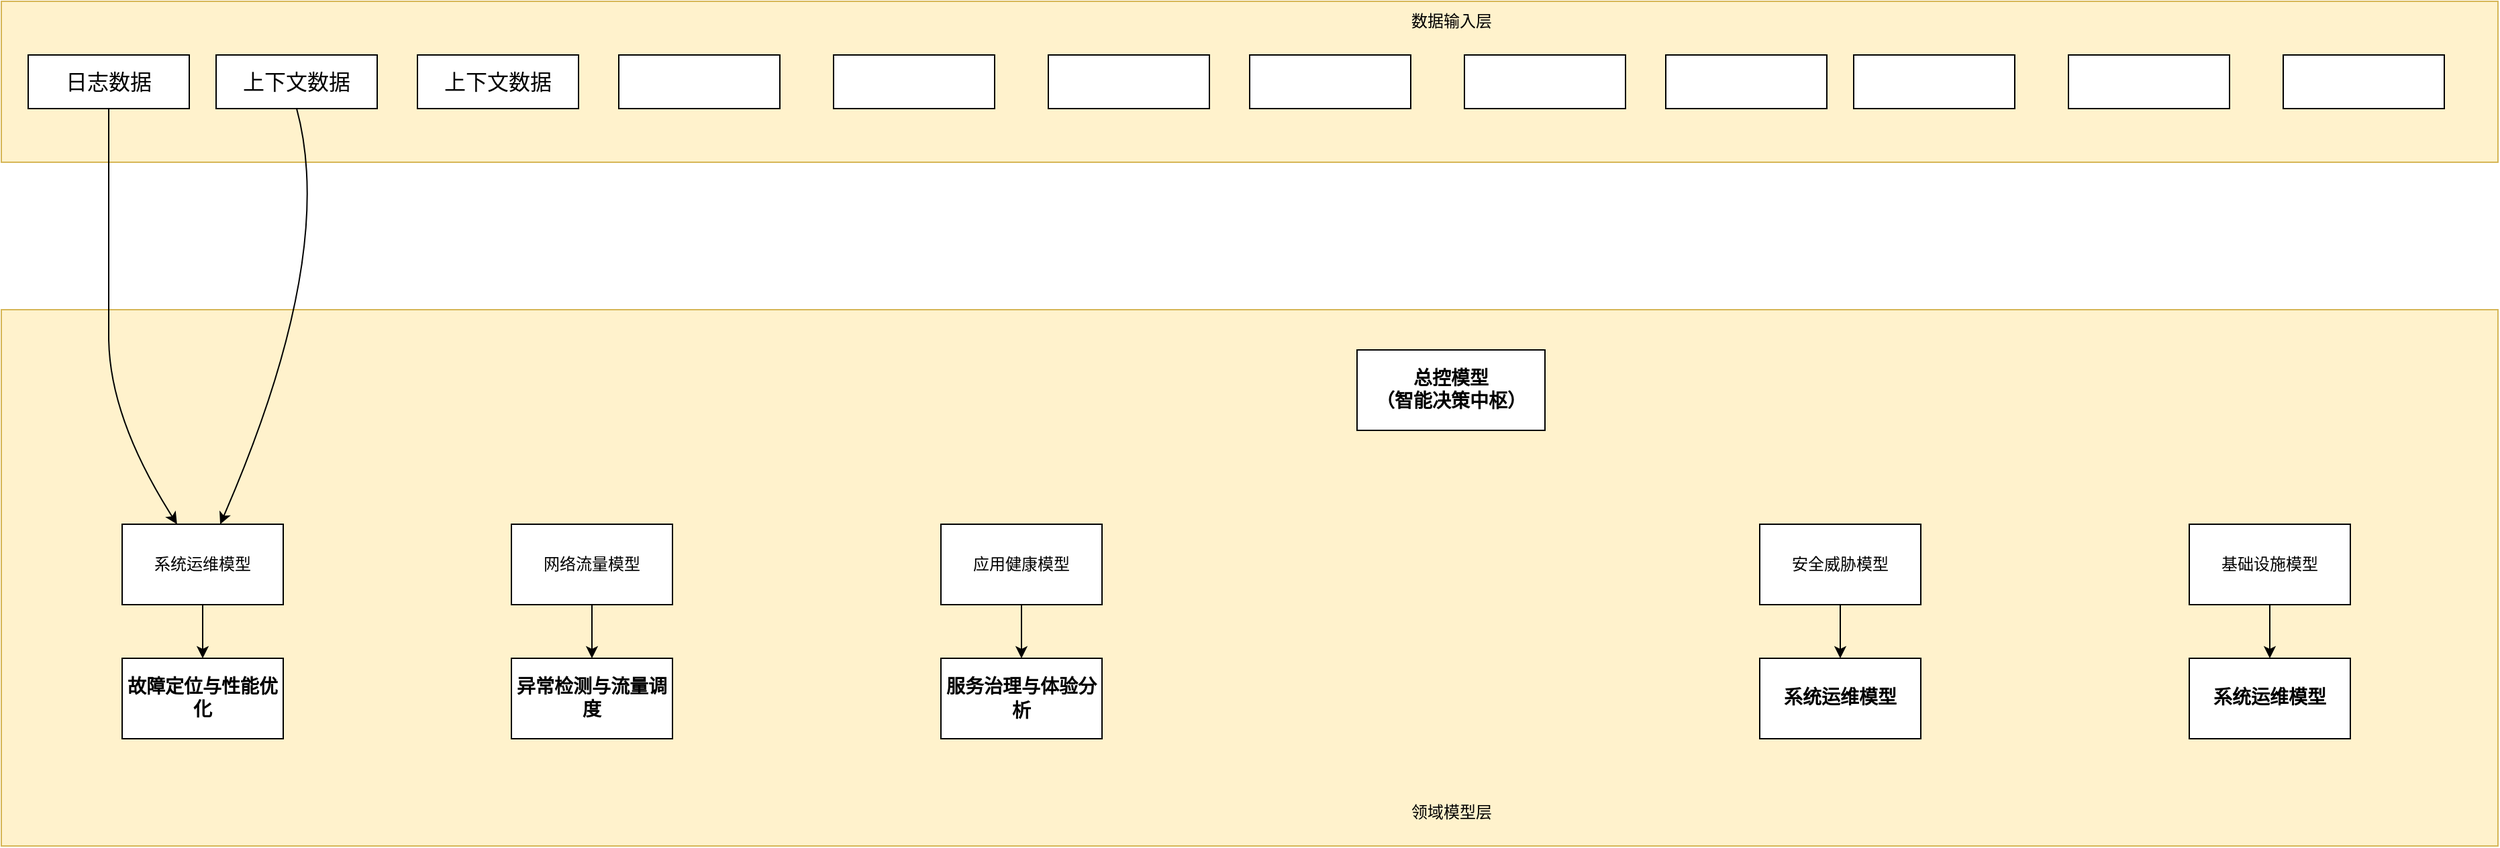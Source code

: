 <mxfile version="27.0.8">
  <diagram name="第 1 页" id="LK6x8Z6htIMGeTBjhpyd">
    <mxGraphModel dx="1426" dy="832" grid="1" gridSize="10" guides="1" tooltips="1" connect="1" arrows="1" fold="1" page="1" pageScale="1" pageWidth="827" pageHeight="1169" math="0" shadow="0">
      <root>
        <mxCell id="0" />
        <mxCell id="1" parent="0" />
        <mxCell id="fjByTE15D0cA2sOPNfU9-1" value="" style="rounded=0;whiteSpace=wrap;html=1;fillColor=#fff2cc;strokeColor=#d6b656;" vertex="1" parent="1">
          <mxGeometry x="60" y="90" width="1860" height="120" as="geometry" />
        </mxCell>
        <mxCell id="fjByTE15D0cA2sOPNfU9-2" value="" style="rounded=0;whiteSpace=wrap;html=1;fillColor=#fff2cc;strokeColor=#d6b656;" vertex="1" parent="1">
          <mxGeometry x="60" y="320" width="1860" height="400" as="geometry" />
        </mxCell>
        <mxCell id="fjByTE15D0cA2sOPNfU9-3" value="数据输入层" style="text;html=1;align=center;verticalAlign=middle;resizable=0;points=[];autosize=1;strokeColor=none;fillColor=none;" vertex="1" parent="1">
          <mxGeometry x="1100" y="90" width="80" height="30" as="geometry" />
        </mxCell>
        <mxCell id="fjByTE15D0cA2sOPNfU9-4" value="领域模型层" style="text;html=1;align=center;verticalAlign=middle;resizable=0;points=[];autosize=1;strokeColor=none;fillColor=none;" vertex="1" parent="1">
          <mxGeometry x="1100" y="680" width="80" height="30" as="geometry" />
        </mxCell>
        <mxCell id="fjByTE15D0cA2sOPNfU9-6" value="&lt;p class=&quot;MsoNormal&quot;&gt;&lt;span style=&quot;font-family: Cambria; font-size: 12pt;&quot;&gt;日志数据&lt;/span&gt;&lt;/p&gt;" style="rounded=0;whiteSpace=wrap;html=1;" vertex="1" parent="1">
          <mxGeometry x="80" y="130" width="120" height="40" as="geometry" />
        </mxCell>
        <mxCell id="fjByTE15D0cA2sOPNfU9-7" value="&lt;p class=&quot;MsoNormal&quot;&gt;&lt;span style=&quot;font-family: Cambria; font-size: 12pt;&quot;&gt;上下文数据&lt;/span&gt;&lt;/p&gt;" style="rounded=0;whiteSpace=wrap;html=1;" vertex="1" parent="1">
          <mxGeometry x="220" y="130" width="120" height="40" as="geometry" />
        </mxCell>
        <mxCell id="fjByTE15D0cA2sOPNfU9-35" value="" style="edgeStyle=orthogonalEdgeStyle;rounded=0;orthogonalLoop=1;jettySize=auto;html=1;" edge="1" parent="1" source="fjByTE15D0cA2sOPNfU9-8" target="fjByTE15D0cA2sOPNfU9-27">
          <mxGeometry relative="1" as="geometry" />
        </mxCell>
        <mxCell id="fjByTE15D0cA2sOPNfU9-8" value="&lt;p class=&quot;MsoNormal&quot;&gt;&lt;span style=&quot;mso-spacerun:&#39;yes&#39;;font-family:Cambria;mso-bidi-font-family:&#39;Times New Roman&#39;;&lt;br/&gt;font-size:12.0pt;&quot;&gt;系统运维模型&lt;/span&gt;&lt;/p&gt;" style="rounded=0;whiteSpace=wrap;html=1;" vertex="1" parent="1">
          <mxGeometry x="150" y="480" width="120" height="60" as="geometry" />
        </mxCell>
        <mxCell id="fjByTE15D0cA2sOPNfU9-36" value="" style="edgeStyle=orthogonalEdgeStyle;rounded=0;orthogonalLoop=1;jettySize=auto;html=1;" edge="1" parent="1" source="fjByTE15D0cA2sOPNfU9-9" target="fjByTE15D0cA2sOPNfU9-28">
          <mxGeometry relative="1" as="geometry" />
        </mxCell>
        <mxCell id="fjByTE15D0cA2sOPNfU9-9" value="&lt;p class=&quot;MsoNormal&quot;&gt;&lt;span style=&quot;mso-spacerun:&#39;yes&#39;;font-family:Cambria;mso-bidi-font-family:&#39;Times New Roman&#39;;&lt;br/&gt;font-size:12.0pt;&quot;&gt;网络流量模型&lt;/span&gt;&lt;/p&gt;" style="rounded=0;whiteSpace=wrap;html=1;" vertex="1" parent="1">
          <mxGeometry x="440" y="480" width="120" height="60" as="geometry" />
        </mxCell>
        <mxCell id="fjByTE15D0cA2sOPNfU9-10" value="&lt;p class=&quot;MsoNormal&quot;&gt;&lt;b&gt;&lt;span style=&quot;font-family: Cambria; font-size: 10.5pt;&quot;&gt;&lt;font face=&quot;宋体&quot;&gt;总控模型&lt;br&gt;（智能决策中枢）&lt;/font&gt;&lt;/span&gt;&lt;/b&gt;&lt;/p&gt;" style="rounded=0;whiteSpace=wrap;html=1;" vertex="1" parent="1">
          <mxGeometry x="1070" y="350" width="140" height="60" as="geometry" />
        </mxCell>
        <mxCell id="fjByTE15D0cA2sOPNfU9-37" value="" style="edgeStyle=orthogonalEdgeStyle;rounded=0;orthogonalLoop=1;jettySize=auto;html=1;" edge="1" parent="1" source="fjByTE15D0cA2sOPNfU9-11" target="fjByTE15D0cA2sOPNfU9-29">
          <mxGeometry relative="1" as="geometry" />
        </mxCell>
        <mxCell id="fjByTE15D0cA2sOPNfU9-11" value="&lt;p class=&quot;MsoNormal&quot;&gt;&lt;span style=&quot;mso-spacerun:&#39;yes&#39;;font-family:Cambria;mso-bidi-font-family:&#39;Times New Roman&#39;;&lt;br/&gt;font-size:12.0pt;&quot;&gt;应用健康模型&lt;/span&gt;&lt;/p&gt;" style="rounded=0;whiteSpace=wrap;html=1;" vertex="1" parent="1">
          <mxGeometry x="760" y="480" width="120" height="60" as="geometry" />
        </mxCell>
        <mxCell id="fjByTE15D0cA2sOPNfU9-38" value="" style="edgeStyle=orthogonalEdgeStyle;rounded=0;orthogonalLoop=1;jettySize=auto;html=1;" edge="1" parent="1" source="fjByTE15D0cA2sOPNfU9-12" target="fjByTE15D0cA2sOPNfU9-30">
          <mxGeometry relative="1" as="geometry" />
        </mxCell>
        <mxCell id="fjByTE15D0cA2sOPNfU9-12" value="&lt;p class=&quot;MsoNormal&quot;&gt;&lt;span style=&quot;mso-spacerun:&#39;yes&#39;;font-family:Cambria;mso-bidi-font-family:&#39;Times New Roman&#39;;&lt;br/&gt;font-size:12.0pt;&quot;&gt;安全威胁模型&lt;/span&gt;&lt;/p&gt;" style="rounded=0;whiteSpace=wrap;html=1;" vertex="1" parent="1">
          <mxGeometry x="1370" y="480" width="120" height="60" as="geometry" />
        </mxCell>
        <mxCell id="fjByTE15D0cA2sOPNfU9-39" value="" style="edgeStyle=orthogonalEdgeStyle;rounded=0;orthogonalLoop=1;jettySize=auto;html=1;" edge="1" parent="1" source="fjByTE15D0cA2sOPNfU9-13" target="fjByTE15D0cA2sOPNfU9-31">
          <mxGeometry relative="1" as="geometry" />
        </mxCell>
        <mxCell id="fjByTE15D0cA2sOPNfU9-13" value="&lt;p class=&quot;MsoNormal&quot;&gt;&lt;span style=&quot;mso-spacerun:&#39;yes&#39;;font-family:Cambria;mso-bidi-font-family:&#39;Times New Roman&#39;;&lt;br/&gt;font-size:12.0pt;&quot;&gt;基础设施模型&lt;/span&gt;&lt;/p&gt;" style="rounded=0;whiteSpace=wrap;html=1;" vertex="1" parent="1">
          <mxGeometry x="1690" y="480" width="120" height="60" as="geometry" />
        </mxCell>
        <mxCell id="fjByTE15D0cA2sOPNfU9-14" value="&lt;p class=&quot;MsoNormal&quot;&gt;&lt;span style=&quot;font-family: Cambria; font-size: 12pt;&quot;&gt;上下文数据&lt;/span&gt;&lt;/p&gt;" style="rounded=0;whiteSpace=wrap;html=1;" vertex="1" parent="1">
          <mxGeometry x="370" y="130" width="120" height="40" as="geometry" />
        </mxCell>
        <mxCell id="fjByTE15D0cA2sOPNfU9-15" value="&#xa;&lt;span style=&quot;color: rgba(0, 0, 0, 0); font-family: monospace; font-size: 0px; font-style: normal; font-variant-ligatures: normal; font-variant-caps: normal; font-weight: 400; letter-spacing: normal; orphans: 2; text-align: start; text-indent: 0px; text-transform: none; widows: 2; word-spacing: 0px; -webkit-text-stroke-width: 0px; white-space: nowrap; background-color: rgb(236, 236, 236); text-decoration-thickness: initial; text-decoration-style: initial; text-decoration-color: initial; display: inline !important; float: none;&quot;&gt;%3CmxGraphModel%3E%3Croot%3E%3CmxCell%20id%3D%220%22%2F%3E%3CmxCell%20id%3D%221%22%20parent%3D%220%22%2F%3E%3CmxCell%20id%3D%222%22%20value%3D%22%26lt%3Bp%20class%3D%26quot%3BMsoNormal %26quot%3B%26gt%3B%26lt%3Bspan%20style%3D%26quot%3Bfont-family%3A%20Cambria%3B%20font-size%3A%2012pt%3B%26quot%3B%26gt%3B%E4%B8%8A%E4%B8%8B%E6%96%87%E6%95%B0%E6%8D%AE%26lt%3B%2Fspan%26gt%3B%26lt%3B%2Fp%26gt%3B%22%20style%3D%22rounded%3D0%3BwhiteSpace%3Dwrap%3Bhtml%3D1%3B%22%22%20vertex%3D%221%22%20parent%3D%221%22%3E%3CmxGeometry%20x%3D%22530%22%20y%3D%22130%22%20width%3D%22120%22%20height%3D%2240%22%20as%3D%22geometry%22%2F%3E%3C%2FmxCell%3E%3C%2Froot%3E%3C%2FmxGraphModel%3E" style="rounded=0;whiteSpace=wrap;html=1;" vertex="1" parent="1">
          <mxGeometry x="520" y="130" width="120" height="40" as="geometry" />
        </mxCell>
        <mxCell id="fjByTE15D0cA2sOPNfU9-16" value="&#xa;&lt;span style=&quot;color: rgba(0, 0, 0, 0); font-family: monospace; font-size: 0px; font-style: normal; font-variant-ligatures: normal; font-variant-caps: normal; font-weight: 400; letter-spacing: normal; orphans: 2; text-align: start; text-indent: 0px; text-transform: none; widows: 2; word-spacing: 0px; -webkit-text-stroke-width: 0px; white-space: nowrap; background-color: rgb(236, 236, 236); text-decoration-thickness: initial; text-decoration-style: initial; text-decoration-color: initial; display: inline !important; float: none;&quot;&gt;%3CmxGraphModel%3E%3Croot%3E%3CmxCell%20id%3D%220%22%2F%3E%3CmxCell%20id%3D%221%22%20parent%3D%220%22%2F%3E%3CmxCell%20id%3D%222%22%20value%3D%22%26lt%3Bp%20class%3D%26quot%3BMsoNormal %26quot%3B%26gt%3B%26lt%3Bspan%20style%3D%26quot%3Bfont-family%3A%20Cambria%3B%20font-size%3A%2012pt%3B%26quot%3B%26gt%3B%E4%B8%8A%E4%B8%8B%E6%96%87%E6%95%B0%E6%8D%AE%26lt%3B%2Fspan%26gt%3B%26lt%3B%2Fp%26gt%3B%22%20style%3D%22rounded%3D0%3BwhiteSpace%3Dwrap%3Bhtml%3D1%3B%22%22%20vertex%3D%221%22%20parent%3D%221%22%3E%3CmxGeometry%20x%3D%22680%22%20y%3D%22130%22%20width%3D%22120%22%20height%3D%2240%22%20as%3D%22geometry%22%2F%3E%3C%2FmxCell%3E%3C%2Froot%3E%3C%2FmxGraphModel%3E" style="rounded=0;whiteSpace=wrap;html=1;" vertex="1" parent="1">
          <mxGeometry x="680" y="130" width="120" height="40" as="geometry" />
        </mxCell>
        <mxCell id="fjByTE15D0cA2sOPNfU9-18" value="&#xa;&lt;span style=&quot;color: rgba(0, 0, 0, 0); font-family: monospace; font-size: 0px; font-style: normal; font-variant-ligatures: normal; font-variant-caps: normal; font-weight: 400; letter-spacing: normal; orphans: 2; text-align: start; text-indent: 0px; text-transform: none; widows: 2; word-spacing: 0px; -webkit-text-stroke-width: 0px; white-space: nowrap; background-color: rgb(236, 236, 236); text-decoration-thickness: initial; text-decoration-style: initial; text-decoration-color: initial; display: inline !important; float: none;&quot;&gt;%3CmxGraphModel%3E%3Croot%3E%3CmxCell%20id%3D%220%22%2F%3E%3CmxCell%20id%3D%221%22%20parent%3D%220%22%2F%3E%3CmxCell%20id%3D%222%22%20value%3D%22%26lt%3Bp%20class%3D%26quot%3BMsoNormal %26quot%3B%26gt%3B%26lt%3Bspan%20style%3D%26quot%3Bfont-family%3A%20Cambria%3B%20font-size%3A%2012pt%3B%26quot%3B%26gt%3B%E4%B8%8A%E4%B8%8B%E6%96%87%E6%95%B0%E6%8D%AE%26lt%3B%2Fspan%26gt%3B%26lt%3B%2Fp%26gt%3B%22%20style%3D%22rounded%3D0%3BwhiteSpace%3Dwrap%3Bhtml%3D1%3B%22%22%20vertex%3D%221%22%20parent%3D%221%22%3E%3CmxGeometry%20x%3D%22680%22%20y%3D%22130%22%20width%3D%22120%22%20height%3D%2240%22%20as%3D%22geometry%22%2F%3E%3C%2FmxCell%3E%3C%2Froot%3E%3C%2FmxGraphModel%3E" style="rounded=0;whiteSpace=wrap;html=1;" vertex="1" parent="1">
          <mxGeometry x="840" y="130" width="120" height="40" as="geometry" />
        </mxCell>
        <mxCell id="fjByTE15D0cA2sOPNfU9-19" value="&#xa;&lt;span style=&quot;color: rgba(0, 0, 0, 0); font-family: monospace; font-size: 0px; font-style: normal; font-variant-ligatures: normal; font-variant-caps: normal; font-weight: 400; letter-spacing: normal; orphans: 2; text-align: start; text-indent: 0px; text-transform: none; widows: 2; word-spacing: 0px; -webkit-text-stroke-width: 0px; white-space: nowrap; background-color: rgb(236, 236, 236); text-decoration-thickness: initial; text-decoration-style: initial; text-decoration-color: initial; display: inline !important; float: none;&quot;&gt;%3CmxGraphModel%3E%3Croot%3E%3CmxCell%20id%3D%220%22%2F%3E%3CmxCell%20id%3D%221%22%20parent%3D%220%22%2F%3E%3CmxCell%20id%3D%222%22%20value%3D%22%26lt%3Bp%20class%3D%26quot%3BMsoNormal %26quot%3B%26gt%3B%26lt%3Bspan%20style%3D%26quot%3Bfont-family%3A%20Cambria%3B%20font-size%3A%2012pt%3B%26quot%3B%26gt%3B%E4%B8%8A%E4%B8%8B%E6%96%87%E6%95%B0%E6%8D%AE%26lt%3B%2Fspan%26gt%3B%26lt%3B%2Fp%26gt%3B%22%20style%3D%22rounded%3D0%3BwhiteSpace%3Dwrap%3Bhtml%3D1%3B%22%22%20vertex%3D%221%22%20parent%3D%221%22%3E%3CmxGeometry%20x%3D%22680%22%20y%3D%22130%22%20width%3D%22120%22%20height%3D%2240%22%20as%3D%22geometry%22%2F%3E%3C%2FmxCell%3E%3C%2Froot%3E%3C%2FmxGraphModel%3E" style="rounded=0;whiteSpace=wrap;html=1;" vertex="1" parent="1">
          <mxGeometry x="990" y="130" width="120" height="40" as="geometry" />
        </mxCell>
        <mxCell id="fjByTE15D0cA2sOPNfU9-20" value="&#xa;&lt;span style=&quot;color: rgba(0, 0, 0, 0); font-family: monospace; font-size: 0px; font-style: normal; font-variant-ligatures: normal; font-variant-caps: normal; font-weight: 400; letter-spacing: normal; orphans: 2; text-align: start; text-indent: 0px; text-transform: none; widows: 2; word-spacing: 0px; -webkit-text-stroke-width: 0px; white-space: nowrap; background-color: rgb(236, 236, 236); text-decoration-thickness: initial; text-decoration-style: initial; text-decoration-color: initial; display: inline !important; float: none;&quot;&gt;%3CmxGraphModel%3E%3Croot%3E%3CmxCell%20id%3D%220%22%2F%3E%3CmxCell%20id%3D%221%22%20parent%3D%220%22%2F%3E%3CmxCell%20id%3D%222%22%20value%3D%22%26lt%3Bp%20class%3D%26quot%3BMsoNormal %26quot%3B%26gt%3B%26lt%3Bspan%20style%3D%26quot%3Bfont-family%3A%20Cambria%3B%20font-size%3A%2012pt%3B%26quot%3B%26gt%3B%E4%B8%8A%E4%B8%8B%E6%96%87%E6%95%B0%E6%8D%AE%26lt%3B%2Fspan%26gt%3B%26lt%3B%2Fp%26gt%3B%22%20style%3D%22rounded%3D0%3BwhiteSpace%3Dwrap%3Bhtml%3D1%3B%22%22%20vertex%3D%221%22%20parent%3D%221%22%3E%3CmxGeometry%20x%3D%22680%22%20y%3D%22130%22%20width%3D%22120%22%20height%3D%2240%22%20as%3D%22geometry%22%2F%3E%3C%2FmxCell%3E%3C%2Froot%3E%3C%2FmxGraphModel%3E" style="rounded=0;whiteSpace=wrap;html=1;" vertex="1" parent="1">
          <mxGeometry x="1150" y="130" width="120" height="40" as="geometry" />
        </mxCell>
        <mxCell id="fjByTE15D0cA2sOPNfU9-21" value="&#xa;&lt;span style=&quot;color: rgba(0, 0, 0, 0); font-family: monospace; font-size: 0px; font-style: normal; font-variant-ligatures: normal; font-variant-caps: normal; font-weight: 400; letter-spacing: normal; orphans: 2; text-align: start; text-indent: 0px; text-transform: none; widows: 2; word-spacing: 0px; -webkit-text-stroke-width: 0px; white-space: nowrap; background-color: rgb(236, 236, 236); text-decoration-thickness: initial; text-decoration-style: initial; text-decoration-color: initial; display: inline !important; float: none;&quot;&gt;%3CmxGraphModel%3E%3Croot%3E%3CmxCell%20id%3D%220%22%2F%3E%3CmxCell%20id%3D%221%22%20parent%3D%220%22%2F%3E%3CmxCell%20id%3D%222%22%20value%3D%22%26lt%3Bp%20class%3D%26quot%3BMsoNormal %26quot%3B%26gt%3B%26lt%3Bspan%20style%3D%26quot%3Bfont-family%3A%20Cambria%3B%20font-size%3A%2012pt%3B%26quot%3B%26gt%3B%E4%B8%8A%E4%B8%8B%E6%96%87%E6%95%B0%E6%8D%AE%26lt%3B%2Fspan%26gt%3B%26lt%3B%2Fp%26gt%3B%22%20style%3D%22rounded%3D0%3BwhiteSpace%3Dwrap%3Bhtml%3D1%3B%22%22%20vertex%3D%221%22%20parent%3D%221%22%3E%3CmxGeometry%20x%3D%22680%22%20y%3D%22130%22%20width%3D%22120%22%20height%3D%2240%22%20as%3D%22geometry%22%2F%3E%3C%2FmxCell%3E%3C%2Froot%3E%3C%2FmxGraphModel%3E" style="rounded=0;whiteSpace=wrap;html=1;" vertex="1" parent="1">
          <mxGeometry x="1300" y="130" width="120" height="40" as="geometry" />
        </mxCell>
        <mxCell id="fjByTE15D0cA2sOPNfU9-22" value="&#xa;&lt;span style=&quot;color: rgba(0, 0, 0, 0); font-family: monospace; font-size: 0px; font-style: normal; font-variant-ligatures: normal; font-variant-caps: normal; font-weight: 400; letter-spacing: normal; orphans: 2; text-align: start; text-indent: 0px; text-transform: none; widows: 2; word-spacing: 0px; -webkit-text-stroke-width: 0px; white-space: nowrap; background-color: rgb(236, 236, 236); text-decoration-thickness: initial; text-decoration-style: initial; text-decoration-color: initial; display: inline !important; float: none;&quot;&gt;%3CmxGraphModel%3E%3Croot%3E%3CmxCell%20id%3D%220%22%2F%3E%3CmxCell%20id%3D%221%22%20parent%3D%220%22%2F%3E%3CmxCell%20id%3D%222%22%20value%3D%22%26lt%3Bp%20class%3D%26quot%3BMsoNormal %26quot%3B%26gt%3B%26lt%3Bspan%20style%3D%26quot%3Bfont-family%3A%20Cambria%3B%20font-size%3A%2012pt%3B%26quot%3B%26gt%3B%E4%B8%8A%E4%B8%8B%E6%96%87%E6%95%B0%E6%8D%AE%26lt%3B%2Fspan%26gt%3B%26lt%3B%2Fp%26gt%3B%22%20style%3D%22rounded%3D0%3BwhiteSpace%3Dwrap%3Bhtml%3D1%3B%22%22%20vertex%3D%221%22%20parent%3D%221%22%3E%3CmxGeometry%20x%3D%22680%22%20y%3D%22130%22%20width%3D%22120%22%20height%3D%2240%22%20as%3D%22geometry%22%2F%3E%3C%2FmxCell%3E%3C%2Froot%3E%3C%2FmxGraphModel%3E" style="rounded=0;whiteSpace=wrap;html=1;" vertex="1" parent="1">
          <mxGeometry x="1440" y="130" width="120" height="40" as="geometry" />
        </mxCell>
        <mxCell id="fjByTE15D0cA2sOPNfU9-25" value="&#xa;&lt;span style=&quot;color: rgba(0, 0, 0, 0); font-family: monospace; font-size: 0px; font-style: normal; font-variant-ligatures: normal; font-variant-caps: normal; font-weight: 400; letter-spacing: normal; orphans: 2; text-align: start; text-indent: 0px; text-transform: none; widows: 2; word-spacing: 0px; -webkit-text-stroke-width: 0px; white-space: nowrap; background-color: rgb(236, 236, 236); text-decoration-thickness: initial; text-decoration-style: initial; text-decoration-color: initial; display: inline !important; float: none;&quot;&gt;%3CmxGraphModel%3E%3Croot%3E%3CmxCell%20id%3D%220%22%2F%3E%3CmxCell%20id%3D%221%22%20parent%3D%220%22%2F%3E%3CmxCell%20id%3D%222%22%20value%3D%22%26lt%3Bp%20class%3D%26quot%3BMsoNormal %26quot%3B%26gt%3B%26lt%3Bspan%20style%3D%26quot%3Bfont-family%3A%20Cambria%3B%20font-size%3A%2012pt%3B%26quot%3B%26gt%3B%E4%B8%8A%E4%B8%8B%E6%96%87%E6%95%B0%E6%8D%AE%26lt%3B%2Fspan%26gt%3B%26lt%3B%2Fp%26gt%3B%22%20style%3D%22rounded%3D0%3BwhiteSpace%3Dwrap%3Bhtml%3D1%3B%22%22%20vertex%3D%221%22%20parent%3D%221%22%3E%3CmxGeometry%20x%3D%22680%22%20y%3D%22130%22%20width%3D%22120%22%20height%3D%2240%22%20as%3D%22geometry%22%2F%3E%3C%2FmxCell%3E%3C%2Froot%3E%3C%2FmxGraphModel%3E" style="rounded=0;whiteSpace=wrap;html=1;" vertex="1" parent="1">
          <mxGeometry x="1600" y="130" width="120" height="40" as="geometry" />
        </mxCell>
        <mxCell id="fjByTE15D0cA2sOPNfU9-26" value="&#xa;&lt;span style=&quot;color: rgba(0, 0, 0, 0); font-family: monospace; font-size: 0px; font-style: normal; font-variant-ligatures: normal; font-variant-caps: normal; font-weight: 400; letter-spacing: normal; orphans: 2; text-align: start; text-indent: 0px; text-transform: none; widows: 2; word-spacing: 0px; -webkit-text-stroke-width: 0px; white-space: nowrap; background-color: rgb(236, 236, 236); text-decoration-thickness: initial; text-decoration-style: initial; text-decoration-color: initial; display: inline !important; float: none;&quot;&gt;%3CmxGraphModel%3E%3Croot%3E%3CmxCell%20id%3D%220%22%2F%3E%3CmxCell%20id%3D%221%22%20parent%3D%220%22%2F%3E%3CmxCell%20id%3D%222%22%20value%3D%22%26lt%3Bp%20class%3D%26quot%3BMsoNormal %26quot%3B%26gt%3B%26lt%3Bspan%20style%3D%26quot%3Bfont-family%3A%20Cambria%3B%20font-size%3A%2012pt%3B%26quot%3B%26gt%3B%E4%B8%8A%E4%B8%8B%E6%96%87%E6%95%B0%E6%8D%AE%26lt%3B%2Fspan%26gt%3B%26lt%3B%2Fp%26gt%3B%22%20style%3D%22rounded%3D0%3BwhiteSpace%3Dwrap%3Bhtml%3D1%3B%22%22%20vertex%3D%221%22%20parent%3D%221%22%3E%3CmxGeometry%20x%3D%22680%22%20y%3D%22130%22%20width%3D%22120%22%20height%3D%2240%22%20as%3D%22geometry%22%2F%3E%3C%2FmxCell%3E%3C%2Froot%3E%3C%2FmxGraphModel%3E" style="rounded=0;whiteSpace=wrap;html=1;" vertex="1" parent="1">
          <mxGeometry x="1760" y="130" width="120" height="40" as="geometry" />
        </mxCell>
        <mxCell id="fjByTE15D0cA2sOPNfU9-27" value="&lt;p class=&quot;MsoNormal&quot;&gt;&lt;font face=&quot;宋体&quot;&gt;&lt;span style=&quot;font-size: 14px;&quot;&gt;&lt;b&gt;故障定位与性能优化&lt;/b&gt;&lt;/span&gt;&lt;/font&gt;&lt;/p&gt;" style="rounded=0;whiteSpace=wrap;html=1;" vertex="1" parent="1">
          <mxGeometry x="150" y="580" width="120" height="60" as="geometry" />
        </mxCell>
        <mxCell id="fjByTE15D0cA2sOPNfU9-28" value="&lt;p class=&quot;MsoNormal&quot;&gt;&lt;font face=&quot;宋体&quot;&gt;&lt;span style=&quot;font-size: 14px;&quot;&gt;&lt;b&gt;异常检测与流量调度&lt;/b&gt;&lt;/span&gt;&lt;/font&gt;&lt;/p&gt;" style="rounded=0;whiteSpace=wrap;html=1;" vertex="1" parent="1">
          <mxGeometry x="440" y="580" width="120" height="60" as="geometry" />
        </mxCell>
        <mxCell id="fjByTE15D0cA2sOPNfU9-29" value="&lt;p class=&quot;MsoNormal&quot;&gt;&lt;b&gt;&lt;span style=&quot;font-family: Cambria; font-size: 10.5pt;&quot;&gt;&lt;font face=&quot;宋体&quot;&gt;服务治理与&lt;/font&gt;&lt;/span&gt;&lt;/b&gt;&lt;span style=&quot;background-color: transparent; font-size: 14px;&quot;&gt;&lt;font face=&quot;宋体&quot;&gt;&lt;b&gt;体验分析&lt;/b&gt;&lt;/font&gt;&lt;/span&gt;&lt;/p&gt;" style="rounded=0;whiteSpace=wrap;html=1;" vertex="1" parent="1">
          <mxGeometry x="760" y="580" width="120" height="60" as="geometry" />
        </mxCell>
        <mxCell id="fjByTE15D0cA2sOPNfU9-30" value="&lt;p class=&quot;MsoNormal&quot;&gt;&lt;b&gt;&lt;span style=&quot;font-family: Cambria; font-size: 10.5pt;&quot;&gt;&lt;font face=&quot;宋体&quot;&gt;系统运维模型&lt;/font&gt;&lt;/span&gt;&lt;/b&gt;&lt;/p&gt;" style="rounded=0;whiteSpace=wrap;html=1;" vertex="1" parent="1">
          <mxGeometry x="1370" y="580" width="120" height="60" as="geometry" />
        </mxCell>
        <mxCell id="fjByTE15D0cA2sOPNfU9-31" value="&lt;p class=&quot;MsoNormal&quot;&gt;&lt;b&gt;&lt;span style=&quot;font-family: Cambria; font-size: 10.5pt;&quot;&gt;&lt;font face=&quot;宋体&quot;&gt;系统运维模型&lt;/font&gt;&lt;/span&gt;&lt;/b&gt;&lt;/p&gt;" style="rounded=0;whiteSpace=wrap;html=1;" vertex="1" parent="1">
          <mxGeometry x="1690" y="580" width="120" height="60" as="geometry" />
        </mxCell>
        <mxCell id="fjByTE15D0cA2sOPNfU9-33" value="" style="curved=1;endArrow=classic;html=1;rounded=0;exitX=0.5;exitY=1;exitDx=0;exitDy=0;" edge="1" parent="1" source="fjByTE15D0cA2sOPNfU9-6" target="fjByTE15D0cA2sOPNfU9-8">
          <mxGeometry width="50" height="50" relative="1" as="geometry">
            <mxPoint x="90" y="280" as="sourcePoint" />
            <mxPoint x="140" y="230" as="targetPoint" />
            <Array as="points">
              <mxPoint x="140" y="280" />
              <mxPoint x="140" y="400" />
            </Array>
          </mxGeometry>
        </mxCell>
        <mxCell id="fjByTE15D0cA2sOPNfU9-34" value="" style="curved=1;endArrow=classic;html=1;rounded=0;exitX=0.5;exitY=1;exitDx=0;exitDy=0;" edge="1" parent="1" source="fjByTE15D0cA2sOPNfU9-7" target="fjByTE15D0cA2sOPNfU9-8">
          <mxGeometry width="50" height="50" relative="1" as="geometry">
            <mxPoint x="250" y="270" as="sourcePoint" />
            <mxPoint x="300" y="220" as="targetPoint" />
            <Array as="points">
              <mxPoint x="310" y="280" />
            </Array>
          </mxGeometry>
        </mxCell>
      </root>
    </mxGraphModel>
  </diagram>
</mxfile>
